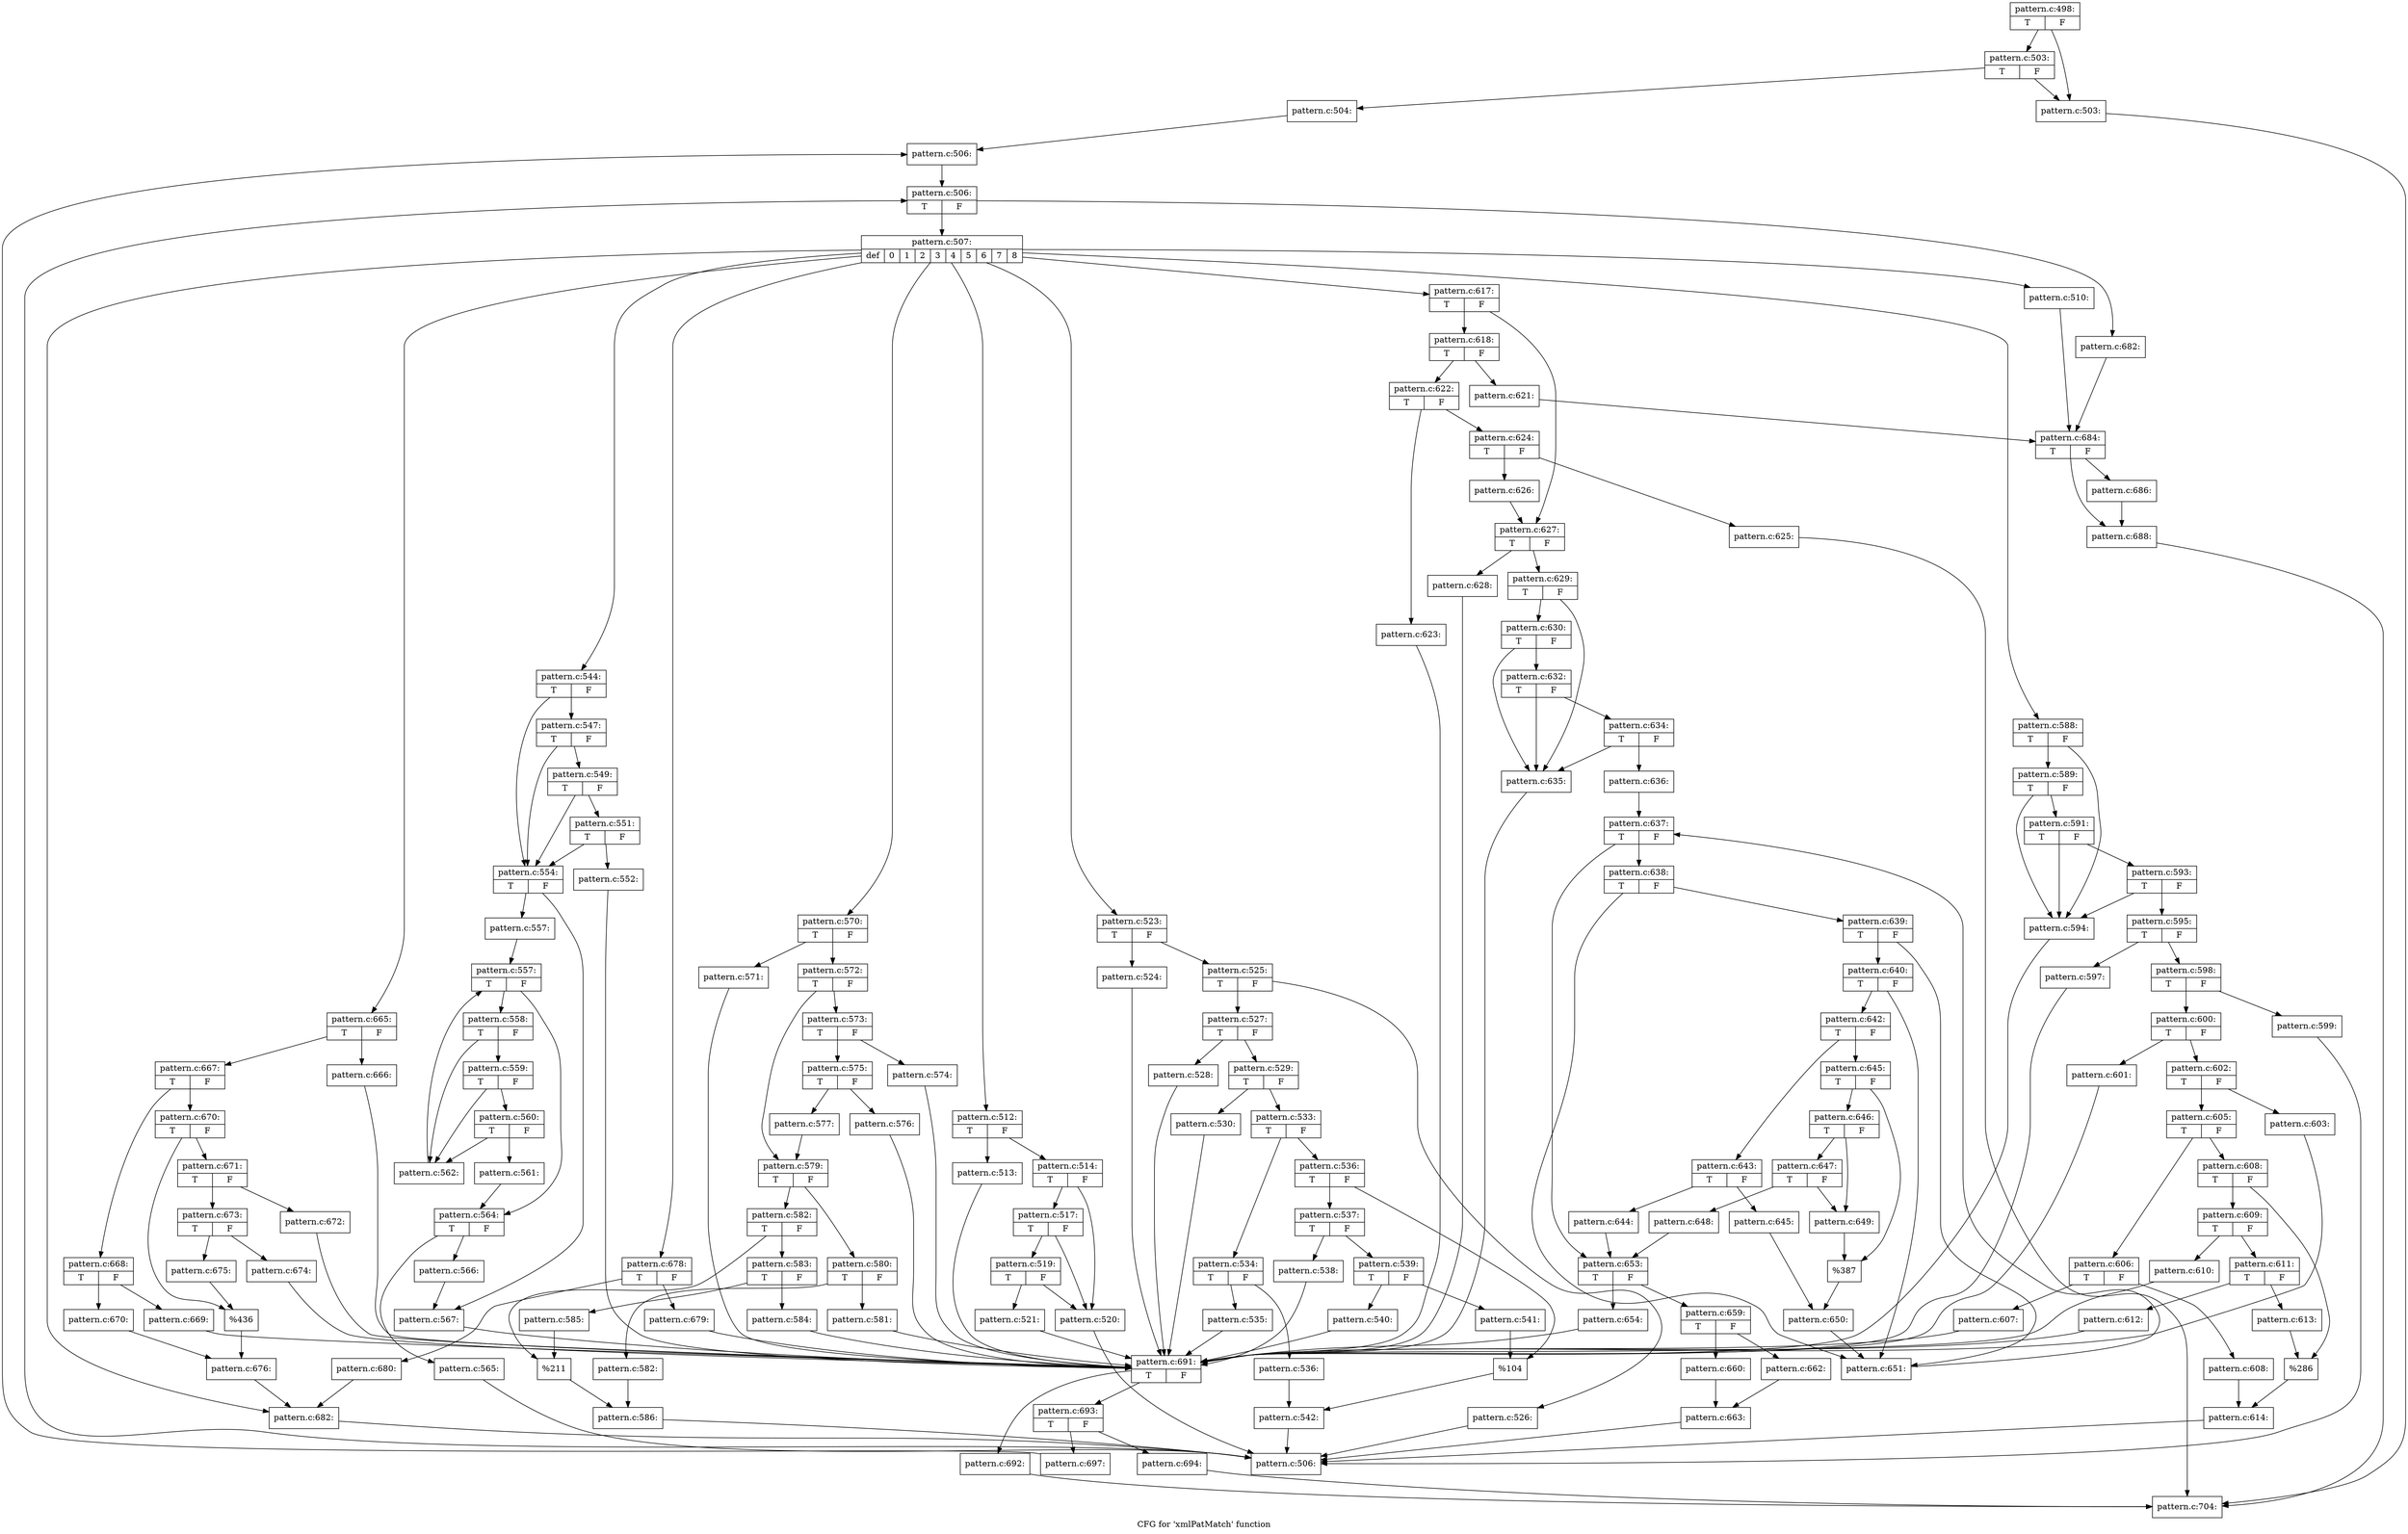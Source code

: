 digraph "CFG for 'xmlPatMatch' function" {
	label="CFG for 'xmlPatMatch' function";

	Node0x475bbd0 [shape=record,label="{pattern.c:498:|{<s0>T|<s1>F}}"];
	Node0x475bbd0 -> Node0x476a500;
	Node0x475bbd0 -> Node0x476a5a0;
	Node0x476a5a0 [shape=record,label="{pattern.c:503:|{<s0>T|<s1>F}}"];
	Node0x476a5a0 -> Node0x476a500;
	Node0x476a5a0 -> Node0x476a550;
	Node0x476a500 [shape=record,label="{pattern.c:503:}"];
	Node0x476a500 -> Node0x4767ee0;
	Node0x476a550 [shape=record,label="{pattern.c:504:}"];
	Node0x476a550 -> Node0x476b4e0;
	Node0x476b4e0 [shape=record,label="{pattern.c:506:}"];
	Node0x476b4e0 -> Node0x476b650;
	Node0x476b650 [shape=record,label="{pattern.c:506:|{<s0>T|<s1>F}}"];
	Node0x476b650 -> Node0x476b930;
	Node0x476b650 -> Node0x476b5c0;
	Node0x476b930 [shape=record,label="{pattern.c:507:|{<s0>def|<s1>0|<s2>1|<s3>2|<s4>3|<s5>4|<s6>5|<s7>6|<s8>7|<s9>8}}"];
	Node0x476b930 -> Node0x476c100;
	Node0x476b930 -> Node0x476c650;
	Node0x476b930 -> Node0x476c780;
	Node0x476b930 -> Node0x476ddc0;
	Node0x476b930 -> Node0x4771b50;
	Node0x476b930 -> Node0x47757c0;
	Node0x476b930 -> Node0x4778f60;
	Node0x476b930 -> Node0x477dea0;
	Node0x476b930 -> Node0x4785f60;
	Node0x476b930 -> Node0x4788930;
	Node0x476c650 [shape=record,label="{pattern.c:510:}"];
	Node0x476c650 -> Node0x476c6d0;
	Node0x476c780 [shape=record,label="{pattern.c:512:|{<s0>T|<s1>F}}"];
	Node0x476c780 -> Node0x476c870;
	Node0x476c780 -> Node0x476c8c0;
	Node0x476c870 [shape=record,label="{pattern.c:513:}"];
	Node0x476c870 -> Node0x476cd10;
	Node0x476c8c0 [shape=record,label="{pattern.c:514:|{<s0>T|<s1>F}}"];
	Node0x476c8c0 -> Node0x476d0d0;
	Node0x476c8c0 -> Node0x476d1f0;
	Node0x476d1f0 [shape=record,label="{pattern.c:517:|{<s0>T|<s1>F}}"];
	Node0x476d1f0 -> Node0x476d0d0;
	Node0x476d1f0 -> Node0x476d170;
	Node0x476d170 [shape=record,label="{pattern.c:519:|{<s0>T|<s1>F}}"];
	Node0x476d170 -> Node0x476d0d0;
	Node0x476d170 -> Node0x476d120;
	Node0x476d0d0 [shape=record,label="{pattern.c:520:}"];
	Node0x476d0d0 -> Node0x476b8a0;
	Node0x476d120 [shape=record,label="{pattern.c:521:}"];
	Node0x476d120 -> Node0x476cd10;
	Node0x476ddc0 [shape=record,label="{pattern.c:523:|{<s0>T|<s1>F}}"];
	Node0x476ddc0 -> Node0x476deb0;
	Node0x476ddc0 -> Node0x476df00;
	Node0x476deb0 [shape=record,label="{pattern.c:524:}"];
	Node0x476deb0 -> Node0x476cd10;
	Node0x476df00 [shape=record,label="{pattern.c:525:|{<s0>T|<s1>F}}"];
	Node0x476df00 -> Node0x476e3e0;
	Node0x476df00 -> Node0x476e430;
	Node0x476e3e0 [shape=record,label="{pattern.c:526:}"];
	Node0x476e3e0 -> Node0x476b8a0;
	Node0x476e430 [shape=record,label="{pattern.c:527:|{<s0>T|<s1>F}}"];
	Node0x476e430 -> Node0x476e910;
	Node0x476e430 -> Node0x476e960;
	Node0x476e910 [shape=record,label="{pattern.c:528:}"];
	Node0x476e910 -> Node0x476cd10;
	Node0x476e960 [shape=record,label="{pattern.c:529:|{<s0>T|<s1>F}}"];
	Node0x476e960 -> Node0x476f350;
	Node0x476e960 -> Node0x476f300;
	Node0x476f300 [shape=record,label="{pattern.c:530:}"];
	Node0x476f300 -> Node0x476cd10;
	Node0x476f350 [shape=record,label="{pattern.c:533:|{<s0>T|<s1>F}}"];
	Node0x476f350 -> Node0x476fa90;
	Node0x476f350 -> Node0x476fb30;
	Node0x476fa90 [shape=record,label="{pattern.c:534:|{<s0>T|<s1>F}}"];
	Node0x476fa90 -> Node0x4770050;
	Node0x476fa90 -> Node0x47700a0;
	Node0x4770050 [shape=record,label="{pattern.c:535:}"];
	Node0x4770050 -> Node0x476cd10;
	Node0x47700a0 [shape=record,label="{pattern.c:536:}"];
	Node0x47700a0 -> Node0x476fae0;
	Node0x476fb30 [shape=record,label="{pattern.c:536:|{<s0>T|<s1>F}}"];
	Node0x476fb30 -> Node0x47705e0;
	Node0x476fb30 -> Node0x4770630;
	Node0x47705e0 [shape=record,label="{pattern.c:537:|{<s0>T|<s1>F}}"];
	Node0x47705e0 -> Node0x4770c50;
	Node0x47705e0 -> Node0x4770ca0;
	Node0x4770c50 [shape=record,label="{pattern.c:538:}"];
	Node0x4770c50 -> Node0x476cd10;
	Node0x4770ca0 [shape=record,label="{pattern.c:539:|{<s0>T|<s1>F}}"];
	Node0x4770ca0 -> Node0x4771170;
	Node0x4770ca0 -> Node0x4771120;
	Node0x4771120 [shape=record,label="{pattern.c:540:}"];
	Node0x4771120 -> Node0x476cd10;
	Node0x4771170 [shape=record,label="{pattern.c:541:}"];
	Node0x4771170 -> Node0x4770630;
	Node0x4770630 [shape=record,label="{%104}"];
	Node0x4770630 -> Node0x476fae0;
	Node0x476fae0 [shape=record,label="{pattern.c:542:}"];
	Node0x476fae0 -> Node0x476b8a0;
	Node0x4771b50 [shape=record,label="{pattern.c:544:|{<s0>T|<s1>F}}"];
	Node0x4771b50 -> Node0x4772120;
	Node0x4771b50 -> Node0x4771fd0;
	Node0x4772120 [shape=record,label="{pattern.c:547:|{<s0>T|<s1>F}}"];
	Node0x4772120 -> Node0x47720a0;
	Node0x4772120 -> Node0x4771fd0;
	Node0x47720a0 [shape=record,label="{pattern.c:549:|{<s0>T|<s1>F}}"];
	Node0x47720a0 -> Node0x4772020;
	Node0x47720a0 -> Node0x4771fd0;
	Node0x4772020 [shape=record,label="{pattern.c:551:|{<s0>T|<s1>F}}"];
	Node0x4772020 -> Node0x4771f80;
	Node0x4772020 -> Node0x4771fd0;
	Node0x4771f80 [shape=record,label="{pattern.c:552:}"];
	Node0x4771f80 -> Node0x476cd10;
	Node0x4771fd0 [shape=record,label="{pattern.c:554:|{<s0>T|<s1>F}}"];
	Node0x4771fd0 -> Node0x4773290;
	Node0x4771fd0 -> Node0x47732e0;
	Node0x4773290 [shape=record,label="{pattern.c:557:}"];
	Node0x4773290 -> Node0x4773760;
	Node0x4773760 [shape=record,label="{pattern.c:557:|{<s0>T|<s1>F}}"];
	Node0x4773760 -> Node0x4773af0;
	Node0x4773760 -> Node0x4773920;
	Node0x4773af0 [shape=record,label="{pattern.c:558:|{<s0>T|<s1>F}}"];
	Node0x4773af0 -> Node0x4773dd0;
	Node0x4773af0 -> Node0x4773d00;
	Node0x4773dd0 [shape=record,label="{pattern.c:559:|{<s0>T|<s1>F}}"];
	Node0x4773dd0 -> Node0x4773d50;
	Node0x4773dd0 -> Node0x4773d00;
	Node0x4773d50 [shape=record,label="{pattern.c:560:|{<s0>T|<s1>F}}"];
	Node0x4773d50 -> Node0x4773cb0;
	Node0x4773d50 -> Node0x4773d00;
	Node0x4773cb0 [shape=record,label="{pattern.c:561:}"];
	Node0x4773cb0 -> Node0x4773920;
	Node0x4773d00 [shape=record,label="{pattern.c:562:}"];
	Node0x4773d00 -> Node0x4773760;
	Node0x4773920 [shape=record,label="{pattern.c:564:|{<s0>T|<s1>F}}"];
	Node0x4773920 -> Node0x4775280;
	Node0x4773920 -> Node0x47752d0;
	Node0x4775280 [shape=record,label="{pattern.c:565:}"];
	Node0x4775280 -> Node0x476b8a0;
	Node0x47752d0 [shape=record,label="{pattern.c:566:}"];
	Node0x47752d0 -> Node0x47732e0;
	Node0x47732e0 [shape=record,label="{pattern.c:567:}"];
	Node0x47732e0 -> Node0x476cd10;
	Node0x47757c0 [shape=record,label="{pattern.c:570:|{<s0>T|<s1>F}}"];
	Node0x47757c0 -> Node0x47758b0;
	Node0x47757c0 -> Node0x4775900;
	Node0x47758b0 [shape=record,label="{pattern.c:571:}"];
	Node0x47758b0 -> Node0x476cd10;
	Node0x4775900 [shape=record,label="{pattern.c:572:|{<s0>T|<s1>F}}"];
	Node0x4775900 -> Node0x4775de0;
	Node0x4775900 -> Node0x4775e30;
	Node0x4775de0 [shape=record,label="{pattern.c:573:|{<s0>T|<s1>F}}"];
	Node0x4775de0 -> Node0x4776320;
	Node0x4775de0 -> Node0x4776370;
	Node0x4776320 [shape=record,label="{pattern.c:574:}"];
	Node0x4776320 -> Node0x476cd10;
	Node0x4776370 [shape=record,label="{pattern.c:575:|{<s0>T|<s1>F}}"];
	Node0x4776370 -> Node0x4776d00;
	Node0x4776370 -> Node0x4776cb0;
	Node0x4776cb0 [shape=record,label="{pattern.c:576:}"];
	Node0x4776cb0 -> Node0x476cd10;
	Node0x4776d00 [shape=record,label="{pattern.c:577:}"];
	Node0x4776d00 -> Node0x4775e30;
	Node0x4775e30 [shape=record,label="{pattern.c:579:|{<s0>T|<s1>F}}"];
	Node0x4775e30 -> Node0x4777530;
	Node0x4775e30 -> Node0x47775d0;
	Node0x4777530 [shape=record,label="{pattern.c:580:|{<s0>T|<s1>F}}"];
	Node0x4777530 -> Node0x4777ac0;
	Node0x4777530 -> Node0x4777b10;
	Node0x4777ac0 [shape=record,label="{pattern.c:581:}"];
	Node0x4777ac0 -> Node0x476cd10;
	Node0x4777b10 [shape=record,label="{pattern.c:582:}"];
	Node0x4777b10 -> Node0x4777580;
	Node0x47775d0 [shape=record,label="{pattern.c:582:|{<s0>T|<s1>F}}"];
	Node0x47775d0 -> Node0x4778050;
	Node0x47775d0 -> Node0x47780a0;
	Node0x4778050 [shape=record,label="{pattern.c:583:|{<s0>T|<s1>F}}"];
	Node0x4778050 -> Node0x47785e0;
	Node0x4778050 -> Node0x4778590;
	Node0x4778590 [shape=record,label="{pattern.c:584:}"];
	Node0x4778590 -> Node0x476cd10;
	Node0x47785e0 [shape=record,label="{pattern.c:585:}"];
	Node0x47785e0 -> Node0x47780a0;
	Node0x47780a0 [shape=record,label="{%211}"];
	Node0x47780a0 -> Node0x4777580;
	Node0x4777580 [shape=record,label="{pattern.c:586:}"];
	Node0x4777580 -> Node0x476b8a0;
	Node0x4778f60 [shape=record,label="{pattern.c:588:|{<s0>T|<s1>F}}"];
	Node0x4778f60 -> Node0x4779050;
	Node0x4778f60 -> Node0x47791f0;
	Node0x47791f0 [shape=record,label="{pattern.c:589:|{<s0>T|<s1>F}}"];
	Node0x47791f0 -> Node0x4779050;
	Node0x47791f0 -> Node0x4779170;
	Node0x4779170 [shape=record,label="{pattern.c:591:|{<s0>T|<s1>F}}"];
	Node0x4779170 -> Node0x4779050;
	Node0x4779170 -> Node0x47790f0;
	Node0x47790f0 [shape=record,label="{pattern.c:593:|{<s0>T|<s1>F}}"];
	Node0x47790f0 -> Node0x4779050;
	Node0x47790f0 -> Node0x47790a0;
	Node0x4779050 [shape=record,label="{pattern.c:594:}"];
	Node0x4779050 -> Node0x476cd10;
	Node0x47790a0 [shape=record,label="{pattern.c:595:|{<s0>T|<s1>F}}"];
	Node0x47790a0 -> Node0x477a360;
	Node0x47790a0 -> Node0x477a3b0;
	Node0x477a360 [shape=record,label="{pattern.c:597:}"];
	Node0x477a360 -> Node0x476cd10;
	Node0x477a3b0 [shape=record,label="{pattern.c:598:|{<s0>T|<s1>F}}"];
	Node0x477a3b0 -> Node0x477a760;
	Node0x477a3b0 -> Node0x477a7b0;
	Node0x477a760 [shape=record,label="{pattern.c:599:}"];
	Node0x477a760 -> Node0x476b8a0;
	Node0x477a7b0 [shape=record,label="{pattern.c:600:|{<s0>T|<s1>F}}"];
	Node0x477a7b0 -> Node0x477ac90;
	Node0x477a7b0 -> Node0x477ace0;
	Node0x477ac90 [shape=record,label="{pattern.c:601:}"];
	Node0x477ac90 -> Node0x476cd10;
	Node0x477ace0 [shape=record,label="{pattern.c:602:|{<s0>T|<s1>F}}"];
	Node0x477ace0 -> Node0x477b6d0;
	Node0x477ace0 -> Node0x477b680;
	Node0x477b680 [shape=record,label="{pattern.c:603:}"];
	Node0x477b680 -> Node0x476cd10;
	Node0x477b6d0 [shape=record,label="{pattern.c:605:|{<s0>T|<s1>F}}"];
	Node0x477b6d0 -> Node0x477be10;
	Node0x477b6d0 -> Node0x477beb0;
	Node0x477be10 [shape=record,label="{pattern.c:606:|{<s0>T|<s1>F}}"];
	Node0x477be10 -> Node0x477c3a0;
	Node0x477be10 -> Node0x477c3f0;
	Node0x477c3a0 [shape=record,label="{pattern.c:607:}"];
	Node0x477c3a0 -> Node0x476cd10;
	Node0x477c3f0 [shape=record,label="{pattern.c:608:}"];
	Node0x477c3f0 -> Node0x477be60;
	Node0x477beb0 [shape=record,label="{pattern.c:608:|{<s0>T|<s1>F}}"];
	Node0x477beb0 -> Node0x477c930;
	Node0x477beb0 -> Node0x477c980;
	Node0x477c930 [shape=record,label="{pattern.c:609:|{<s0>T|<s1>F}}"];
	Node0x477c930 -> Node0x477cfa0;
	Node0x477c930 -> Node0x477cff0;
	Node0x477cfa0 [shape=record,label="{pattern.c:610:}"];
	Node0x477cfa0 -> Node0x476cd10;
	Node0x477cff0 [shape=record,label="{pattern.c:611:|{<s0>T|<s1>F}}"];
	Node0x477cff0 -> Node0x477d4c0;
	Node0x477cff0 -> Node0x477d470;
	Node0x477d470 [shape=record,label="{pattern.c:612:}"];
	Node0x477d470 -> Node0x476cd10;
	Node0x477d4c0 [shape=record,label="{pattern.c:613:}"];
	Node0x477d4c0 -> Node0x477c980;
	Node0x477c980 [shape=record,label="{%286}"];
	Node0x477c980 -> Node0x477be60;
	Node0x477be60 [shape=record,label="{pattern.c:614:}"];
	Node0x477be60 -> Node0x476b8a0;
	Node0x477dea0 [shape=record,label="{pattern.c:617:|{<s0>T|<s1>F}}"];
	Node0x477dea0 -> Node0x477df90;
	Node0x477dea0 -> Node0x477dfe0;
	Node0x477df90 [shape=record,label="{pattern.c:618:|{<s0>T|<s1>F}}"];
	Node0x477df90 -> Node0x477ea80;
	Node0x477df90 -> Node0x477ead0;
	Node0x477ea80 [shape=record,label="{pattern.c:621:}"];
	Node0x477ea80 -> Node0x476c6d0;
	Node0x477ead0 [shape=record,label="{pattern.c:622:|{<s0>T|<s1>F}}"];
	Node0x477ead0 -> Node0x477efb0;
	Node0x477ead0 -> Node0x477f000;
	Node0x477efb0 [shape=record,label="{pattern.c:623:}"];
	Node0x477efb0 -> Node0x476cd10;
	Node0x477f000 [shape=record,label="{pattern.c:624:|{<s0>T|<s1>F}}"];
	Node0x477f000 -> Node0x477f4e0;
	Node0x477f000 -> Node0x477f530;
	Node0x477f4e0 [shape=record,label="{pattern.c:625:}"];
	Node0x477f4e0 -> Node0x4767ee0;
	Node0x477f530 [shape=record,label="{pattern.c:626:}"];
	Node0x477f530 -> Node0x477dfe0;
	Node0x477dfe0 [shape=record,label="{pattern.c:627:|{<s0>T|<s1>F}}"];
	Node0x477dfe0 -> Node0x477fc10;
	Node0x477dfe0 -> Node0x477fc60;
	Node0x477fc10 [shape=record,label="{pattern.c:628:}"];
	Node0x477fc10 -> Node0x476cd10;
	Node0x477fc60 [shape=record,label="{pattern.c:629:|{<s0>T|<s1>F}}"];
	Node0x477fc60 -> Node0x4780010;
	Node0x477fc60 -> Node0x47801b0;
	Node0x47801b0 [shape=record,label="{pattern.c:630:|{<s0>T|<s1>F}}"];
	Node0x47801b0 -> Node0x4780010;
	Node0x47801b0 -> Node0x4780130;
	Node0x4780130 [shape=record,label="{pattern.c:632:|{<s0>T|<s1>F}}"];
	Node0x4780130 -> Node0x4780010;
	Node0x4780130 -> Node0x47800b0;
	Node0x47800b0 [shape=record,label="{pattern.c:634:|{<s0>T|<s1>F}}"];
	Node0x47800b0 -> Node0x4780010;
	Node0x47800b0 -> Node0x4780060;
	Node0x4780010 [shape=record,label="{pattern.c:635:}"];
	Node0x4780010 -> Node0x476cd10;
	Node0x4780060 [shape=record,label="{pattern.c:636:}"];
	Node0x4780060 -> Node0x47812b0;
	Node0x47812b0 [shape=record,label="{pattern.c:637:|{<s0>T|<s1>F}}"];
	Node0x47812b0 -> Node0x47816a0;
	Node0x47812b0 -> Node0x47814d0;
	Node0x47816a0 [shape=record,label="{pattern.c:638:|{<s0>T|<s1>F}}"];
	Node0x47816a0 -> Node0x4781980;
	Node0x47816a0 -> Node0x47818b0;
	Node0x4781980 [shape=record,label="{pattern.c:639:|{<s0>T|<s1>F}}"];
	Node0x4781980 -> Node0x4781900;
	Node0x4781980 -> Node0x47818b0;
	Node0x4781900 [shape=record,label="{pattern.c:640:|{<s0>T|<s1>F}}"];
	Node0x4781900 -> Node0x4781860;
	Node0x4781900 -> Node0x47818b0;
	Node0x4781860 [shape=record,label="{pattern.c:642:|{<s0>T|<s1>F}}"];
	Node0x4781860 -> Node0x4782a80;
	Node0x4781860 -> Node0x4782b20;
	Node0x4782a80 [shape=record,label="{pattern.c:643:|{<s0>T|<s1>F}}"];
	Node0x4782a80 -> Node0x4783010;
	Node0x4782a80 -> Node0x4783060;
	Node0x4783010 [shape=record,label="{pattern.c:644:}"];
	Node0x4783010 -> Node0x47814d0;
	Node0x4783060 [shape=record,label="{pattern.c:645:}"];
	Node0x4783060 -> Node0x4782ad0;
	Node0x4782b20 [shape=record,label="{pattern.c:645:|{<s0>T|<s1>F}}"];
	Node0x4782b20 -> Node0x47835a0;
	Node0x4782b20 -> Node0x47835f0;
	Node0x47835a0 [shape=record,label="{pattern.c:646:|{<s0>T|<s1>F}}"];
	Node0x47835a0 -> Node0x4783cb0;
	Node0x47835a0 -> Node0x4783c60;
	Node0x4783cb0 [shape=record,label="{pattern.c:647:|{<s0>T|<s1>F}}"];
	Node0x4783cb0 -> Node0x4783c10;
	Node0x4783cb0 -> Node0x4783c60;
	Node0x4783c10 [shape=record,label="{pattern.c:648:}"];
	Node0x4783c10 -> Node0x47814d0;
	Node0x4783c60 [shape=record,label="{pattern.c:649:}"];
	Node0x4783c60 -> Node0x47835f0;
	Node0x47835f0 [shape=record,label="{%387}"];
	Node0x47835f0 -> Node0x4782ad0;
	Node0x4782ad0 [shape=record,label="{pattern.c:650:}"];
	Node0x4782ad0 -> Node0x47818b0;
	Node0x47818b0 [shape=record,label="{pattern.c:651:}"];
	Node0x47818b0 -> Node0x47812b0;
	Node0x47814d0 [shape=record,label="{pattern.c:653:|{<s0>T|<s1>F}}"];
	Node0x47814d0 -> Node0x4784df0;
	Node0x47814d0 -> Node0x4784e40;
	Node0x4784df0 [shape=record,label="{pattern.c:654:}"];
	Node0x4784df0 -> Node0x476cd10;
	Node0x4784e40 [shape=record,label="{pattern.c:659:|{<s0>T|<s1>F}}"];
	Node0x4784e40 -> Node0x47851f0;
	Node0x4784e40 -> Node0x4785290;
	Node0x47851f0 [shape=record,label="{pattern.c:660:}"];
	Node0x47851f0 -> Node0x4785240;
	Node0x4785290 [shape=record,label="{pattern.c:662:}"];
	Node0x4785290 -> Node0x4785240;
	Node0x4785240 [shape=record,label="{pattern.c:663:}"];
	Node0x4785240 -> Node0x476b8a0;
	Node0x4785f60 [shape=record,label="{pattern.c:665:|{<s0>T|<s1>F}}"];
	Node0x4785f60 -> Node0x47865c0;
	Node0x4785f60 -> Node0x4786610;
	Node0x47865c0 [shape=record,label="{pattern.c:666:}"];
	Node0x47865c0 -> Node0x476cd10;
	Node0x4786610 [shape=record,label="{pattern.c:667:|{<s0>T|<s1>F}}"];
	Node0x4786610 -> Node0x4786a20;
	Node0x4786610 -> Node0x4786ac0;
	Node0x4786a20 [shape=record,label="{pattern.c:668:|{<s0>T|<s1>F}}"];
	Node0x4786a20 -> Node0x4786f30;
	Node0x4786a20 -> Node0x4786f80;
	Node0x4786f30 [shape=record,label="{pattern.c:669:}"];
	Node0x4786f30 -> Node0x476cd10;
	Node0x4786f80 [shape=record,label="{pattern.c:670:}"];
	Node0x4786f80 -> Node0x4786a70;
	Node0x4786ac0 [shape=record,label="{pattern.c:670:|{<s0>T|<s1>F}}"];
	Node0x4786ac0 -> Node0x4787480;
	Node0x4786ac0 -> Node0x47874d0;
	Node0x4787480 [shape=record,label="{pattern.c:671:|{<s0>T|<s1>F}}"];
	Node0x4787480 -> Node0x4787a70;
	Node0x4787480 -> Node0x4787ac0;
	Node0x4787a70 [shape=record,label="{pattern.c:672:}"];
	Node0x4787a70 -> Node0x476cd10;
	Node0x4787ac0 [shape=record,label="{pattern.c:673:|{<s0>T|<s1>F}}"];
	Node0x4787ac0 -> Node0x4787f50;
	Node0x4787ac0 -> Node0x4787f00;
	Node0x4787f00 [shape=record,label="{pattern.c:674:}"];
	Node0x4787f00 -> Node0x476cd10;
	Node0x4787f50 [shape=record,label="{pattern.c:675:}"];
	Node0x4787f50 -> Node0x47874d0;
	Node0x47874d0 [shape=record,label="{%436}"];
	Node0x47874d0 -> Node0x4786a70;
	Node0x4786a70 [shape=record,label="{pattern.c:676:}"];
	Node0x4786a70 -> Node0x476c100;
	Node0x4788930 [shape=record,label="{pattern.c:678:|{<s0>T|<s1>F}}"];
	Node0x4788930 -> Node0x47889e0;
	Node0x4788930 -> Node0x4788a30;
	Node0x47889e0 [shape=record,label="{pattern.c:679:}"];
	Node0x47889e0 -> Node0x476cd10;
	Node0x4788a30 [shape=record,label="{pattern.c:680:}"];
	Node0x4788a30 -> Node0x476c100;
	Node0x476c100 [shape=record,label="{pattern.c:682:}"];
	Node0x476c100 -> Node0x476b8a0;
	Node0x476b8a0 [shape=record,label="{pattern.c:506:}"];
	Node0x476b8a0 -> Node0x476b650;
	Node0x476b5c0 [shape=record,label="{pattern.c:682:}"];
	Node0x476b5c0 -> Node0x476c6d0;
	Node0x476c6d0 [shape=record,label="{pattern.c:684:|{<s0>T|<s1>F}}"];
	Node0x476c6d0 -> Node0x476c310;
	Node0x476c6d0 -> Node0x4789330;
	Node0x476c310 [shape=record,label="{pattern.c:686:}"];
	Node0x476c310 -> Node0x4789330;
	Node0x4789330 [shape=record,label="{pattern.c:688:}"];
	Node0x4789330 -> Node0x4767ee0;
	Node0x476cd10 [shape=record,label="{pattern.c:691:|{<s0>T|<s1>F}}"];
	Node0x476cd10 -> Node0x4789c20;
	Node0x476cd10 -> Node0x4789c70;
	Node0x4789c20 [shape=record,label="{pattern.c:692:}"];
	Node0x4789c20 -> Node0x4767ee0;
	Node0x4789c70 [shape=record,label="{pattern.c:693:|{<s0>T|<s1>F}}"];
	Node0x4789c70 -> Node0x478a190;
	Node0x4789c70 -> Node0x478a1e0;
	Node0x478a190 [shape=record,label="{pattern.c:694:}"];
	Node0x478a190 -> Node0x4767ee0;
	Node0x478a1e0 [shape=record,label="{pattern.c:697:}"];
	Node0x478a1e0 -> Node0x476b4e0;
	Node0x4767ee0 [shape=record,label="{pattern.c:704:}"];
}
